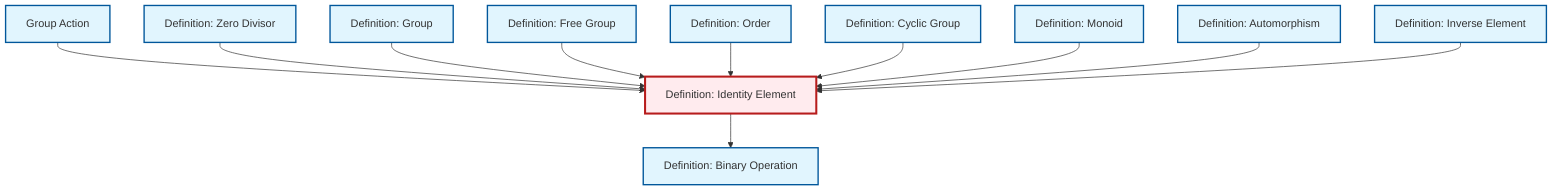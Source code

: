 graph TD
    classDef definition fill:#e1f5fe,stroke:#01579b,stroke-width:2px
    classDef theorem fill:#f3e5f5,stroke:#4a148c,stroke-width:2px
    classDef axiom fill:#fff3e0,stroke:#e65100,stroke-width:2px
    classDef example fill:#e8f5e9,stroke:#1b5e20,stroke-width:2px
    classDef current fill:#ffebee,stroke:#b71c1c,stroke-width:3px
    def-group["Definition: Group"]:::definition
    def-automorphism["Definition: Automorphism"]:::definition
    def-zero-divisor["Definition: Zero Divisor"]:::definition
    def-identity-element["Definition: Identity Element"]:::definition
    def-group-action["Group Action"]:::definition
    def-cyclic-group["Definition: Cyclic Group"]:::definition
    def-order["Definition: Order"]:::definition
    def-binary-operation["Definition: Binary Operation"]:::definition
    def-free-group["Definition: Free Group"]:::definition
    def-monoid["Definition: Monoid"]:::definition
    def-inverse-element["Definition: Inverse Element"]:::definition
    def-group-action --> def-identity-element
    def-zero-divisor --> def-identity-element
    def-group --> def-identity-element
    def-identity-element --> def-binary-operation
    def-free-group --> def-identity-element
    def-order --> def-identity-element
    def-cyclic-group --> def-identity-element
    def-monoid --> def-identity-element
    def-automorphism --> def-identity-element
    def-inverse-element --> def-identity-element
    class def-identity-element current